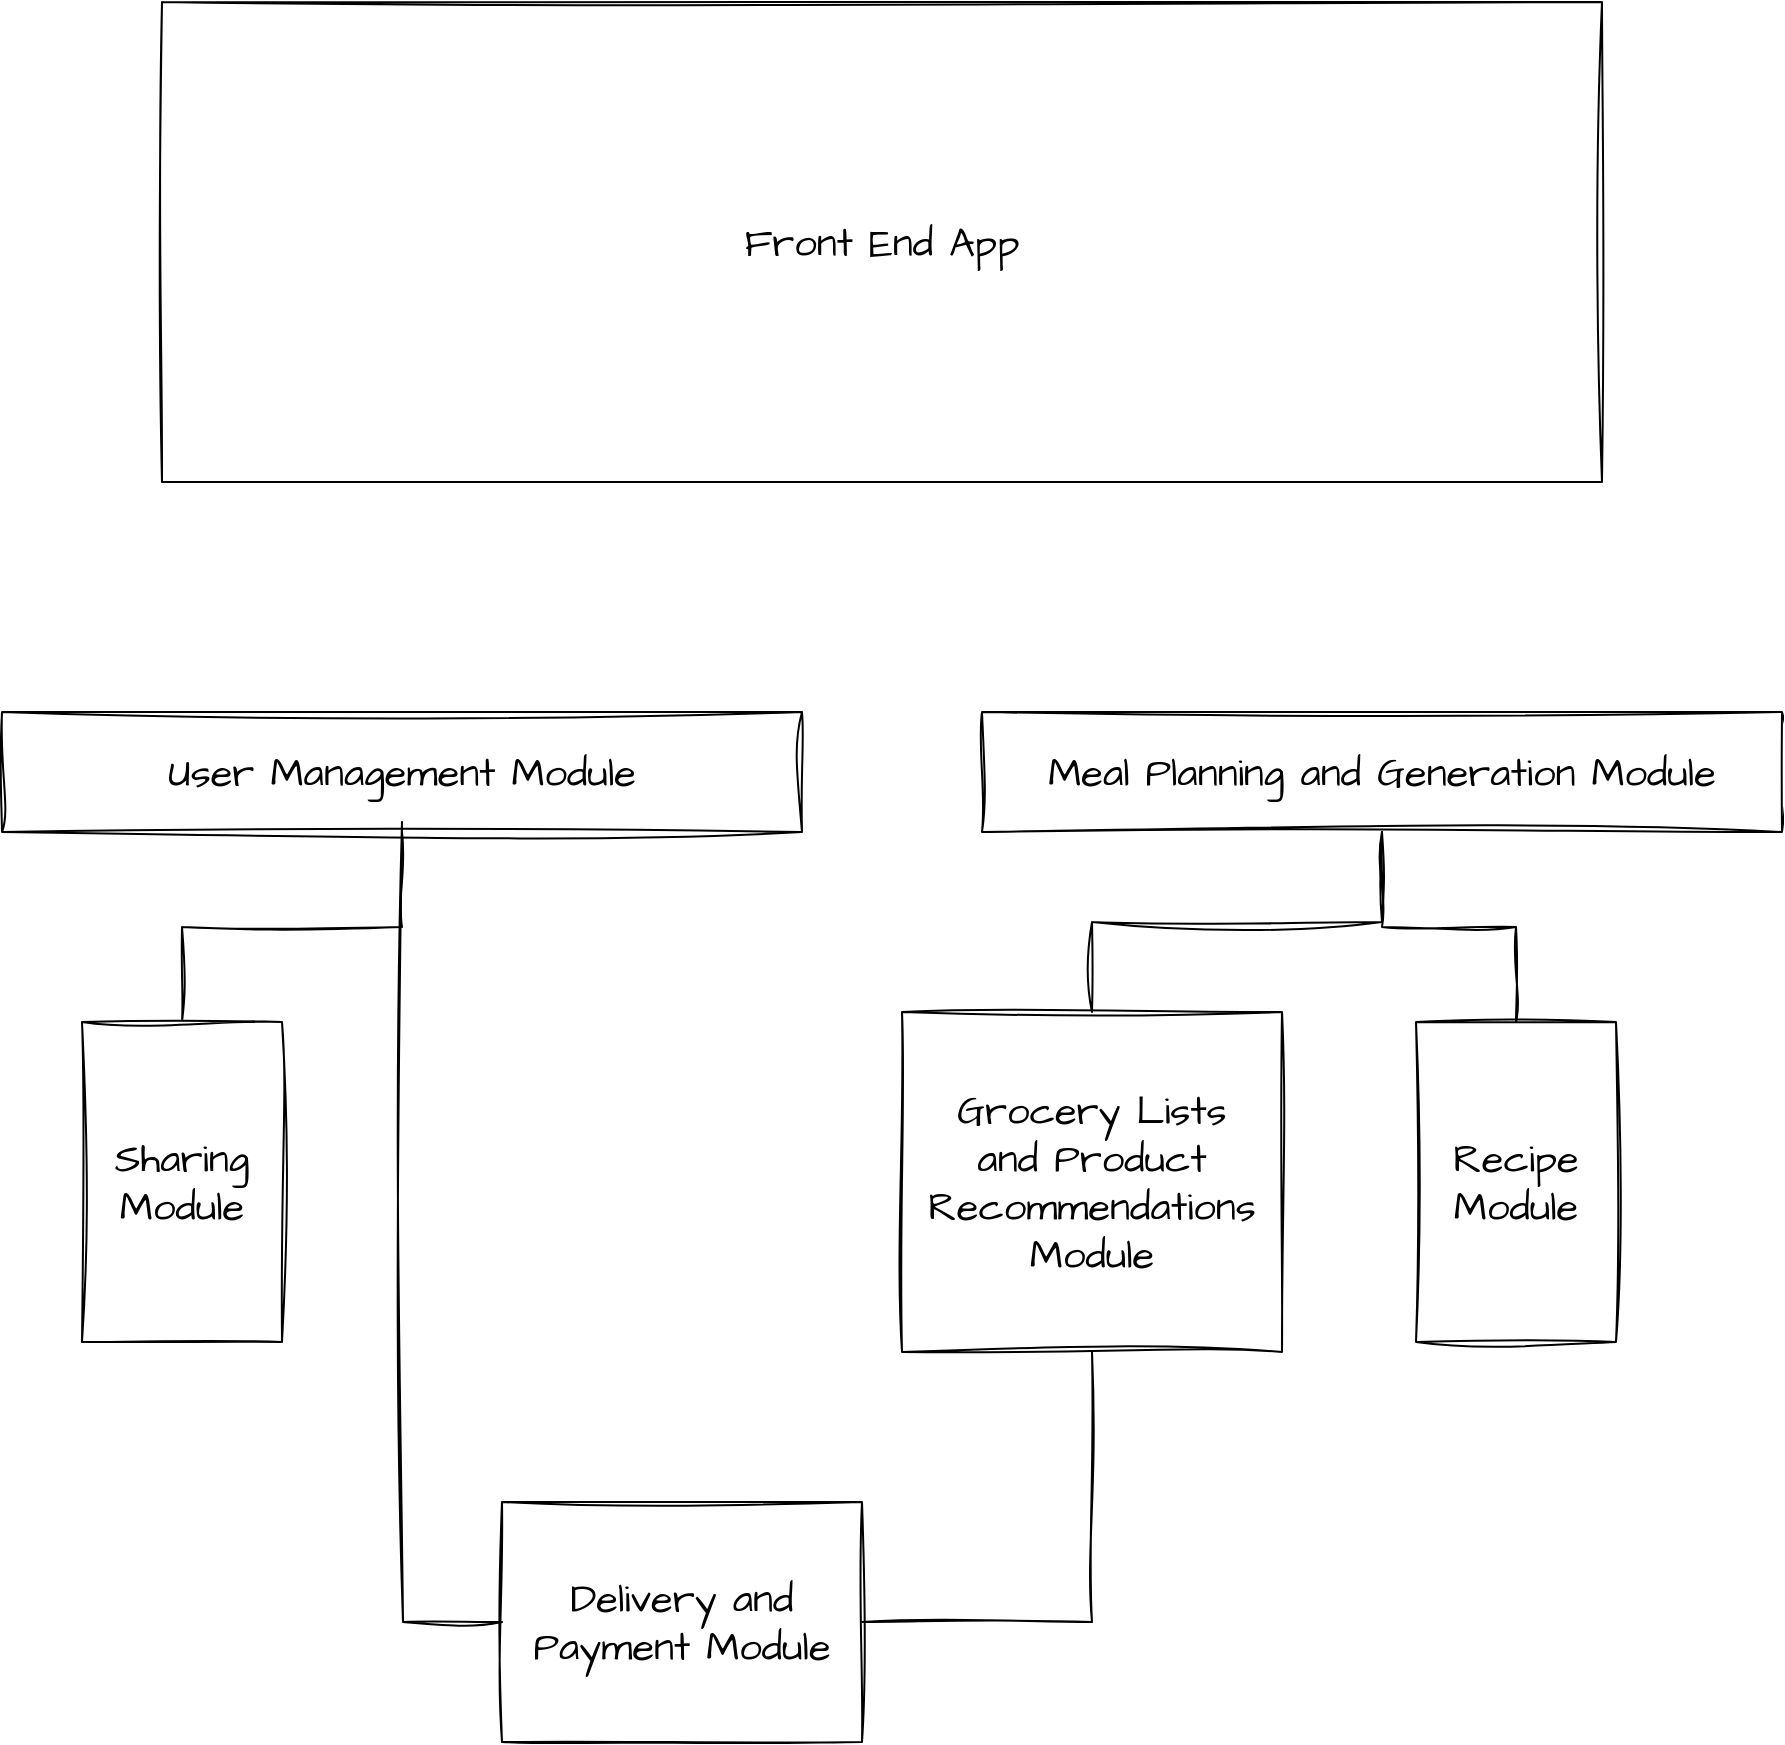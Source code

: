 <mxfile version="20.8.23" type="github">
  <diagram name="Strona-1" id="jzU_CwaTyrlF2SyCXXXr">
    <mxGraphModel dx="955" dy="700" grid="1" gridSize="10" guides="1" tooltips="1" connect="1" arrows="1" fold="1" page="1" pageScale="1" pageWidth="827" pageHeight="1169" math="0" shadow="0">
      <root>
        <mxCell id="0" />
        <mxCell id="1" parent="0" />
        <mxCell id="hF1T8_iq52JqmMSs-Rl2-1" value="User Management Module" style="rounded=0;whiteSpace=wrap;html=1;sketch=1;hachureGap=4;jiggle=2;curveFitting=1;fontFamily=Architects Daughter;fontSource=https%3A%2F%2Ffonts.googleapis.com%2Fcss%3Ffamily%3DArchitects%2BDaughter;fontSize=20;" vertex="1" parent="1">
          <mxGeometry x="20" y="525" width="400" height="60" as="geometry" />
        </mxCell>
        <mxCell id="hF1T8_iq52JqmMSs-Rl2-2" value="Meal Planning and Generation Module" style="rounded=0;whiteSpace=wrap;html=1;sketch=1;hachureGap=4;jiggle=2;curveFitting=1;fontFamily=Architects Daughter;fontSource=https%3A%2F%2Ffonts.googleapis.com%2Fcss%3Ffamily%3DArchitects%2BDaughter;fontSize=20;" vertex="1" parent="1">
          <mxGeometry x="510" y="525" width="400" height="60" as="geometry" />
        </mxCell>
        <mxCell id="hF1T8_iq52JqmMSs-Rl2-25" value="" style="edgeStyle=orthogonalEdgeStyle;rounded=0;sketch=1;hachureGap=4;jiggle=2;curveFitting=1;orthogonalLoop=1;jettySize=auto;html=1;fontFamily=Architects Daughter;fontSource=https%3A%2F%2Ffonts.googleapis.com%2Fcss%3Ffamily%3DArchitects%2BDaughter;fontSize=16;endArrow=none;endFill=0;" edge="1" parent="1" source="hF1T8_iq52JqmMSs-Rl2-3" target="hF1T8_iq52JqmMSs-Rl2-2">
          <mxGeometry relative="1" as="geometry" />
        </mxCell>
        <mxCell id="hF1T8_iq52JqmMSs-Rl2-3" value="Grocery Lists &lt;br&gt;and Product&lt;br&gt;Recommendations Module" style="rounded=0;whiteSpace=wrap;html=1;sketch=1;hachureGap=4;jiggle=2;curveFitting=1;fontFamily=Architects Daughter;fontSource=https%3A%2F%2Ffonts.googleapis.com%2Fcss%3Ffamily%3DArchitects%2BDaughter;fontSize=20;" vertex="1" parent="1">
          <mxGeometry x="470" y="675" width="190" height="170" as="geometry" />
        </mxCell>
        <mxCell id="hF1T8_iq52JqmMSs-Rl2-23" value="" style="edgeStyle=orthogonalEdgeStyle;rounded=0;sketch=1;hachureGap=4;jiggle=2;curveFitting=1;orthogonalLoop=1;jettySize=auto;html=1;fontFamily=Architects Daughter;fontSource=https%3A%2F%2Ffonts.googleapis.com%2Fcss%3Ffamily%3DArchitects%2BDaughter;fontSize=16;endArrow=none;endFill=0;" edge="1" parent="1" source="hF1T8_iq52JqmMSs-Rl2-5" target="hF1T8_iq52JqmMSs-Rl2-2">
          <mxGeometry relative="1" as="geometry" />
        </mxCell>
        <mxCell id="hF1T8_iq52JqmMSs-Rl2-5" value="Recipe &lt;br&gt;Module" style="rounded=0;whiteSpace=wrap;html=1;sketch=1;hachureGap=4;jiggle=2;curveFitting=1;fontFamily=Architects Daughter;fontSource=https%3A%2F%2Ffonts.googleapis.com%2Fcss%3Ffamily%3DArchitects%2BDaughter;fontSize=20;" vertex="1" parent="1">
          <mxGeometry x="727" y="680" width="100" height="160" as="geometry" />
        </mxCell>
        <mxCell id="hF1T8_iq52JqmMSs-Rl2-28" value="" style="edgeStyle=orthogonalEdgeStyle;rounded=0;sketch=1;hachureGap=4;jiggle=2;curveFitting=1;orthogonalLoop=1;jettySize=auto;html=1;fontFamily=Architects Daughter;fontSource=https%3A%2F%2Ffonts.googleapis.com%2Fcss%3Ffamily%3DArchitects%2BDaughter;fontSize=16;endArrow=none;endFill=0;" edge="1" parent="1" source="hF1T8_iq52JqmMSs-Rl2-7" target="hF1T8_iq52JqmMSs-Rl2-1">
          <mxGeometry relative="1" as="geometry" />
        </mxCell>
        <mxCell id="hF1T8_iq52JqmMSs-Rl2-7" value="Sharing Module" style="rounded=0;whiteSpace=wrap;html=1;sketch=1;hachureGap=4;jiggle=2;curveFitting=1;fontFamily=Architects Daughter;fontSource=https%3A%2F%2Ffonts.googleapis.com%2Fcss%3Ffamily%3DArchitects%2BDaughter;fontSize=20;" vertex="1" parent="1">
          <mxGeometry x="60" y="680" width="100" height="160" as="geometry" />
        </mxCell>
        <mxCell id="hF1T8_iq52JqmMSs-Rl2-27" value="" style="edgeStyle=orthogonalEdgeStyle;rounded=0;sketch=1;hachureGap=4;jiggle=2;curveFitting=1;orthogonalLoop=1;jettySize=auto;html=1;fontFamily=Architects Daughter;fontSource=https%3A%2F%2Ffonts.googleapis.com%2Fcss%3Ffamily%3DArchitects%2BDaughter;fontSize=16;endArrow=none;endFill=0;" edge="1" parent="1" source="hF1T8_iq52JqmMSs-Rl2-12" target="hF1T8_iq52JqmMSs-Rl2-3">
          <mxGeometry relative="1" as="geometry" />
        </mxCell>
        <mxCell id="hF1T8_iq52JqmMSs-Rl2-29" style="edgeStyle=orthogonalEdgeStyle;rounded=0;sketch=1;hachureGap=4;jiggle=2;curveFitting=1;orthogonalLoop=1;jettySize=auto;html=1;fontFamily=Architects Daughter;fontSource=https%3A%2F%2Ffonts.googleapis.com%2Fcss%3Ffamily%3DArchitects%2BDaughter;fontSize=16;endArrow=none;endFill=0;" edge="1" parent="1" source="hF1T8_iq52JqmMSs-Rl2-12">
          <mxGeometry relative="1" as="geometry">
            <mxPoint x="220" y="580" as="targetPoint" />
          </mxGeometry>
        </mxCell>
        <mxCell id="hF1T8_iq52JqmMSs-Rl2-12" value=" Delivery and Payment Module" style="rounded=0;whiteSpace=wrap;html=1;sketch=1;hachureGap=4;jiggle=2;curveFitting=1;fontFamily=Architects Daughter;fontSource=https%3A%2F%2Ffonts.googleapis.com%2Fcss%3Ffamily%3DArchitects%2BDaughter;fontSize=20;" vertex="1" parent="1">
          <mxGeometry x="270" y="920" width="180" height="120" as="geometry" />
        </mxCell>
        <mxCell id="hF1T8_iq52JqmMSs-Rl2-22" value="Front End App" style="rounded=0;whiteSpace=wrap;html=1;sketch=1;hachureGap=4;jiggle=2;curveFitting=1;fontFamily=Architects Daughter;fontSource=https%3A%2F%2Ffonts.googleapis.com%2Fcss%3Ffamily%3DArchitects%2BDaughter;fontSize=20;fillColor=none;" vertex="1" parent="1">
          <mxGeometry x="100" y="170" width="720" height="240" as="geometry" />
        </mxCell>
      </root>
    </mxGraphModel>
  </diagram>
</mxfile>
